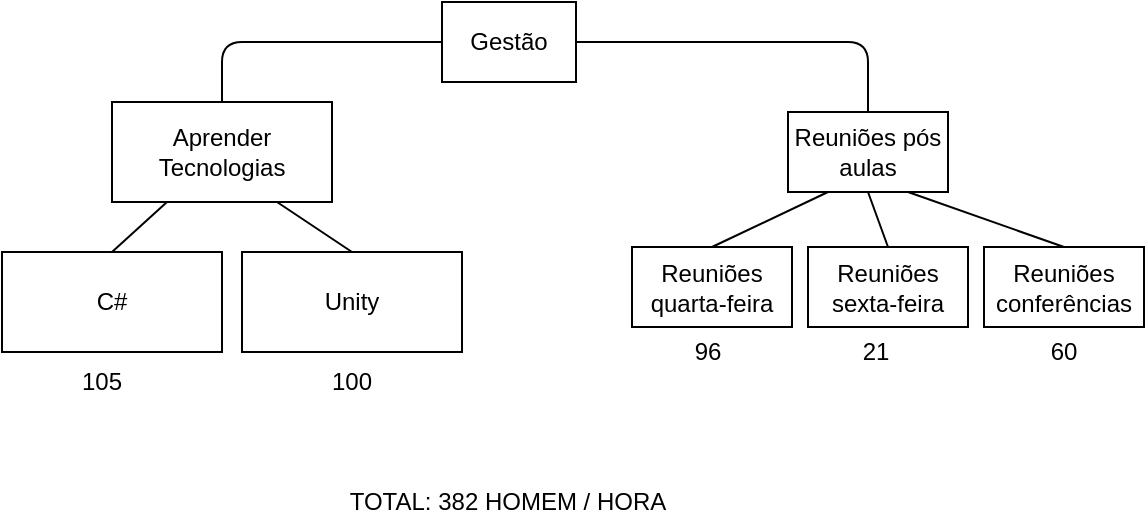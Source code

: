 <mxfile version="10.6.5" type="device"><diagram id="Iah0HpWw1g8el-Rk2n9y" name="Page-1"><mxGraphModel dx="1594" dy="765" grid="1" gridSize="10" guides="1" tooltips="1" connect="1" arrows="1" fold="1" page="1" pageScale="1" pageWidth="827" pageHeight="1169" math="0" shadow="0"><root><mxCell id="0"/><mxCell id="1" parent="0"/><mxCell id="ZLtaYxq6Ww_X7xcen7TN-2" value="Gestão" style="rounded=0;whiteSpace=wrap;html=1;" parent="1" vertex="1"><mxGeometry x="380" y="40" width="67" height="40" as="geometry"/></mxCell><mxCell id="ZLtaYxq6Ww_X7xcen7TN-3" value="Reuniões pós aulas" style="rounded=0;whiteSpace=wrap;html=1;" parent="1" vertex="1"><mxGeometry x="553" y="95" width="80" height="40" as="geometry"/></mxCell><mxCell id="ZLtaYxq6Ww_X7xcen7TN-4" value="Aprender Tecnologias" style="rounded=0;whiteSpace=wrap;html=1;" parent="1" vertex="1"><mxGeometry x="215" y="90" width="110" height="50" as="geometry"/></mxCell><mxCell id="ZLtaYxq6Ww_X7xcen7TN-5" value="Reuniões quarta-feira" style="rounded=0;whiteSpace=wrap;html=1;" parent="1" vertex="1"><mxGeometry x="475" y="162.5" width="80" height="40" as="geometry"/></mxCell><mxCell id="ZLtaYxq6Ww_X7xcen7TN-6" value="Reuniões conferências" style="rounded=0;whiteSpace=wrap;html=1;" parent="1" vertex="1"><mxGeometry x="651" y="162.5" width="80" height="40" as="geometry"/></mxCell><mxCell id="ZLtaYxq6Ww_X7xcen7TN-7" value="" style="endArrow=none;html=1;entryX=0;entryY=0.5;entryDx=0;entryDy=0;exitX=0.5;exitY=0;exitDx=0;exitDy=0;" parent="1" source="ZLtaYxq6Ww_X7xcen7TN-4" target="ZLtaYxq6Ww_X7xcen7TN-2" edge="1"><mxGeometry width="50" height="50" relative="1" as="geometry"><mxPoint x="200" y="290" as="sourcePoint"/><mxPoint x="250" y="240" as="targetPoint"/><Array as="points"><mxPoint x="270" y="60"/></Array></mxGeometry></mxCell><mxCell id="ZLtaYxq6Ww_X7xcen7TN-8" value="" style="endArrow=none;html=1;entryX=1;entryY=0.5;entryDx=0;entryDy=0;exitX=0.5;exitY=0;exitDx=0;exitDy=0;" parent="1" source="ZLtaYxq6Ww_X7xcen7TN-3" target="ZLtaYxq6Ww_X7xcen7TN-2" edge="1"><mxGeometry width="50" height="50" relative="1" as="geometry"><mxPoint x="265" y="100" as="sourcePoint"/><mxPoint x="390" y="70" as="targetPoint"/><Array as="points"><mxPoint x="593" y="60"/></Array></mxGeometry></mxCell><mxCell id="ZLtaYxq6Ww_X7xcen7TN-9" value="" style="endArrow=none;html=1;entryX=0.5;entryY=0;entryDx=0;entryDy=0;exitX=0.25;exitY=1;exitDx=0;exitDy=0;" parent="1" source="ZLtaYxq6Ww_X7xcen7TN-3" target="ZLtaYxq6Ww_X7xcen7TN-5" edge="1"><mxGeometry width="50" height="50" relative="1" as="geometry"><mxPoint x="590" y="105" as="sourcePoint"/><mxPoint x="457" y="70" as="targetPoint"/><Array as="points"/></mxGeometry></mxCell><mxCell id="ZLtaYxq6Ww_X7xcen7TN-10" value="" style="endArrow=none;html=1;entryX=0.5;entryY=0;entryDx=0;entryDy=0;exitX=0.75;exitY=1;exitDx=0;exitDy=0;" parent="1" source="ZLtaYxq6Ww_X7xcen7TN-3" target="ZLtaYxq6Ww_X7xcen7TN-6" edge="1"><mxGeometry width="50" height="50" relative="1" as="geometry"><mxPoint x="570" y="145" as="sourcePoint"/><mxPoint x="550" y="190" as="targetPoint"/><Array as="points"/></mxGeometry></mxCell><mxCell id="ZLtaYxq6Ww_X7xcen7TN-11" value="105" style="text;html=1;strokeColor=none;fillColor=none;align=center;verticalAlign=middle;whiteSpace=wrap;rounded=0;" parent="1" vertex="1"><mxGeometry x="190" y="220" width="40" height="20" as="geometry"/></mxCell><mxCell id="ZLtaYxq6Ww_X7xcen7TN-12" value="96" style="text;html=1;strokeColor=none;fillColor=none;align=center;verticalAlign=middle;whiteSpace=wrap;rounded=0;" parent="1" vertex="1"><mxGeometry x="493" y="205" width="40" height="20" as="geometry"/></mxCell><mxCell id="ZLtaYxq6Ww_X7xcen7TN-13" value="60&lt;br&gt;" style="text;html=1;strokeColor=none;fillColor=none;align=center;verticalAlign=middle;whiteSpace=wrap;rounded=0;" parent="1" vertex="1"><mxGeometry x="671" y="205" width="40" height="20" as="geometry"/></mxCell><mxCell id="ZLtaYxq6Ww_X7xcen7TN-15" value="TOTAL: 382 HOMEM / HORA" style="text;html=1;strokeColor=none;fillColor=none;align=center;verticalAlign=middle;whiteSpace=wrap;rounded=0;" parent="1" vertex="1"><mxGeometry x="263" y="280" width="300" height="20" as="geometry"/></mxCell><mxCell id="ZlHjMJkqrBUXOB5rkuRW-1" value="C#" style="rounded=0;whiteSpace=wrap;html=1;" parent="1" vertex="1"><mxGeometry x="160" y="165" width="110" height="50" as="geometry"/></mxCell><mxCell id="ZlHjMJkqrBUXOB5rkuRW-2" value="Unity" style="rounded=0;whiteSpace=wrap;html=1;" parent="1" vertex="1"><mxGeometry x="280" y="165" width="110" height="50" as="geometry"/></mxCell><mxCell id="ZlHjMJkqrBUXOB5rkuRW-3" value="100" style="text;html=1;strokeColor=none;fillColor=none;align=center;verticalAlign=middle;whiteSpace=wrap;rounded=0;" parent="1" vertex="1"><mxGeometry x="320" y="220" width="30" height="20" as="geometry"/></mxCell><mxCell id="ZlHjMJkqrBUXOB5rkuRW-4" value="Reuniões sexta-feira" style="rounded=0;whiteSpace=wrap;html=1;" parent="1" vertex="1"><mxGeometry x="563" y="162.5" width="80" height="40" as="geometry"/></mxCell><mxCell id="ZlHjMJkqrBUXOB5rkuRW-5" value="" style="endArrow=none;html=1;entryX=0.5;entryY=1;entryDx=0;entryDy=0;exitX=0.5;exitY=0;exitDx=0;exitDy=0;" parent="1" source="ZlHjMJkqrBUXOB5rkuRW-4" target="ZLtaYxq6Ww_X7xcen7TN-3" edge="1"><mxGeometry width="50" height="50" relative="1" as="geometry"><mxPoint x="160" y="370" as="sourcePoint"/><mxPoint x="210" y="320" as="targetPoint"/></mxGeometry></mxCell><mxCell id="ZlHjMJkqrBUXOB5rkuRW-6" value="" style="endArrow=none;html=1;entryX=0.25;entryY=1;entryDx=0;entryDy=0;exitX=0.5;exitY=0;exitDx=0;exitDy=0;" parent="1" source="ZlHjMJkqrBUXOB5rkuRW-1" target="ZLtaYxq6Ww_X7xcen7TN-4" edge="1"><mxGeometry width="50" height="50" relative="1" as="geometry"><mxPoint x="160" y="370" as="sourcePoint"/><mxPoint x="210" y="320" as="targetPoint"/></mxGeometry></mxCell><mxCell id="ZlHjMJkqrBUXOB5rkuRW-7" value="" style="endArrow=none;html=1;entryX=0.75;entryY=1;entryDx=0;entryDy=0;exitX=0.5;exitY=0;exitDx=0;exitDy=0;" parent="1" source="ZlHjMJkqrBUXOB5rkuRW-2" target="ZLtaYxq6Ww_X7xcen7TN-4" edge="1"><mxGeometry width="50" height="50" relative="1" as="geometry"><mxPoint x="160" y="370" as="sourcePoint"/><mxPoint x="210" y="320" as="targetPoint"/></mxGeometry></mxCell><mxCell id="ZlHjMJkqrBUXOB5rkuRW-8" value="21" style="text;html=1;strokeColor=none;fillColor=none;align=center;verticalAlign=middle;whiteSpace=wrap;rounded=0;" parent="1" vertex="1"><mxGeometry x="576.5" y="205" width="40" height="20" as="geometry"/></mxCell></root></mxGraphModel></diagram></mxfile>
